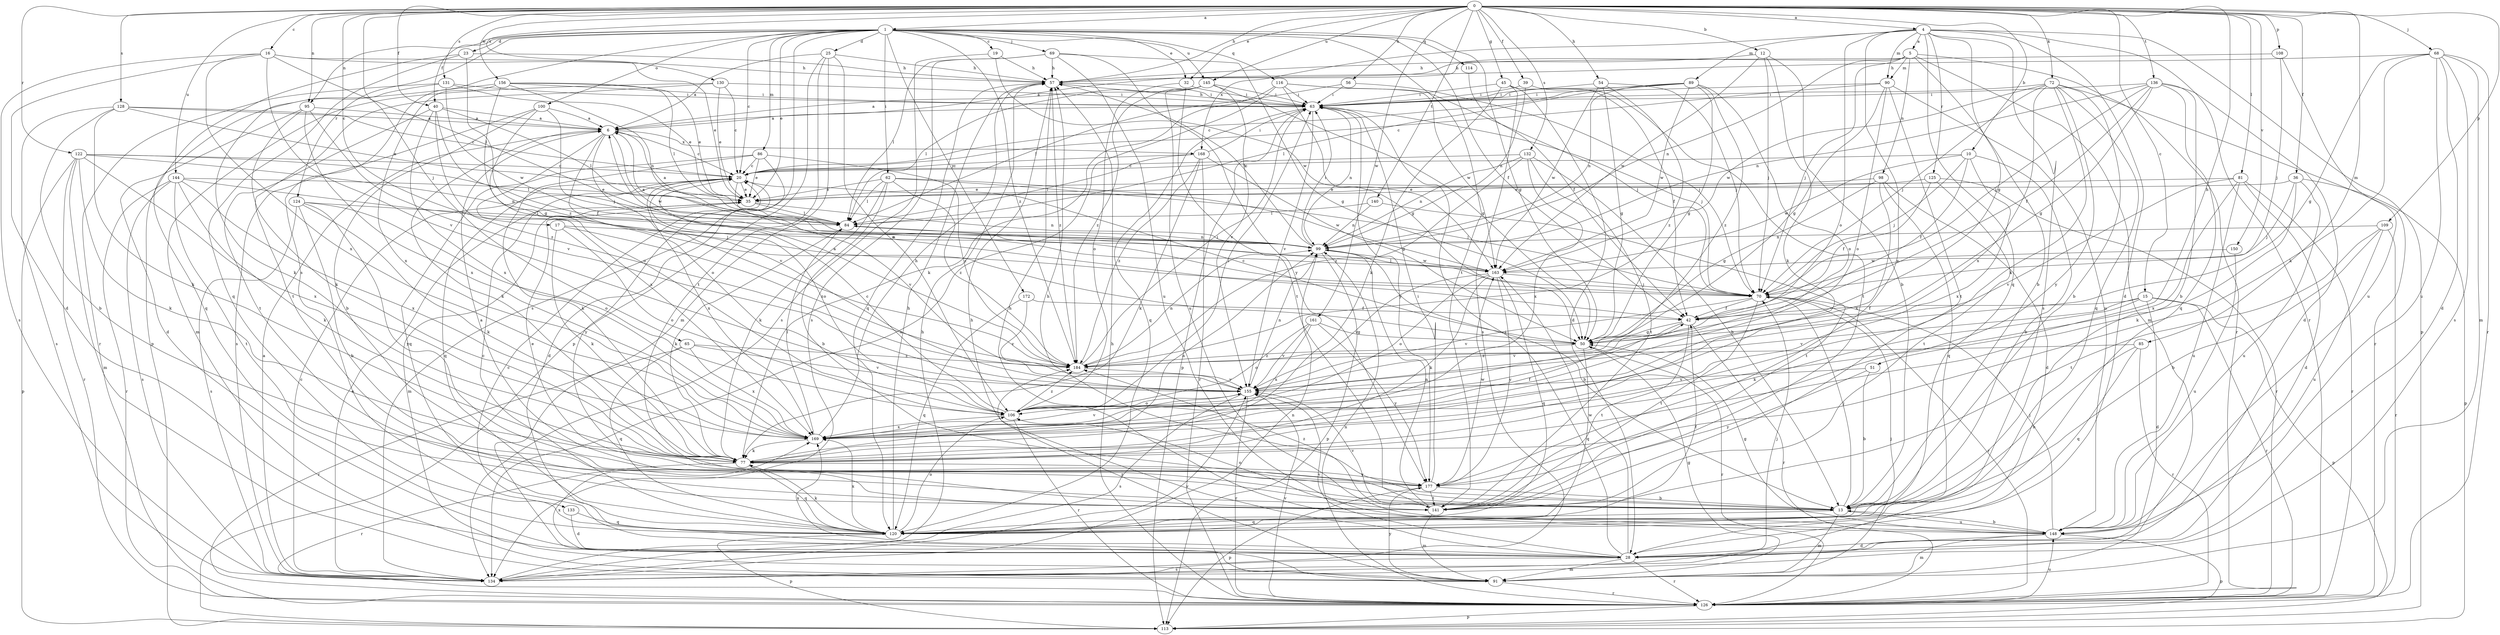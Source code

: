 strict digraph  {
0;
1;
4;
5;
6;
10;
12;
13;
15;
16;
17;
19;
20;
23;
25;
28;
32;
35;
36;
39;
40;
42;
45;
50;
51;
54;
56;
57;
62;
63;
65;
68;
69;
70;
72;
77;
81;
84;
85;
86;
89;
90;
91;
95;
98;
99;
100;
106;
108;
109;
113;
114;
116;
120;
122;
124;
125;
126;
128;
130;
131;
132;
133;
134;
136;
140;
141;
144;
145;
148;
150;
155;
156;
161;
163;
168;
169;
172;
177;
184;
0 -> 1  [label=a];
0 -> 4  [label=a];
0 -> 10  [label=b];
0 -> 12  [label=b];
0 -> 15  [label=c];
0 -> 16  [label=c];
0 -> 17  [label=c];
0 -> 32  [label=e];
0 -> 36  [label=f];
0 -> 39  [label=f];
0 -> 40  [label=f];
0 -> 45  [label=g];
0 -> 51  [label=h];
0 -> 54  [label=h];
0 -> 56  [label=h];
0 -> 57  [label=h];
0 -> 65  [label=j];
0 -> 68  [label=j];
0 -> 72  [label=k];
0 -> 81  [label=l];
0 -> 85  [label=m];
0 -> 95  [label=n];
0 -> 108  [label=p];
0 -> 109  [label=p];
0 -> 122  [label=r];
0 -> 128  [label=s];
0 -> 130  [label=s];
0 -> 131  [label=s];
0 -> 132  [label=s];
0 -> 136  [label=t];
0 -> 140  [label=t];
0 -> 144  [label=u];
0 -> 145  [label=u];
0 -> 150  [label=v];
0 -> 156  [label=w];
0 -> 161  [label=w];
1 -> 19  [label=c];
1 -> 20  [label=c];
1 -> 23  [label=d];
1 -> 25  [label=d];
1 -> 32  [label=e];
1 -> 35  [label=e];
1 -> 40  [label=f];
1 -> 42  [label=f];
1 -> 50  [label=g];
1 -> 62  [label=i];
1 -> 69  [label=j];
1 -> 86  [label=m];
1 -> 95  [label=n];
1 -> 100  [label=o];
1 -> 114  [label=q];
1 -> 116  [label=q];
1 -> 124  [label=r];
1 -> 133  [label=s];
1 -> 134  [label=s];
1 -> 141  [label=t];
1 -> 145  [label=u];
1 -> 172  [label=y];
1 -> 184  [label=z];
4 -> 5  [label=a];
4 -> 28  [label=d];
4 -> 50  [label=g];
4 -> 89  [label=m];
4 -> 90  [label=m];
4 -> 106  [label=o];
4 -> 113  [label=p];
4 -> 120  [label=q];
4 -> 125  [label=r];
4 -> 126  [label=r];
4 -> 134  [label=s];
4 -> 168  [label=x];
4 -> 177  [label=y];
5 -> 6  [label=a];
5 -> 13  [label=b];
5 -> 70  [label=j];
5 -> 90  [label=m];
5 -> 91  [label=m];
5 -> 98  [label=n];
5 -> 99  [label=n];
5 -> 126  [label=r];
6 -> 20  [label=c];
6 -> 77  [label=k];
6 -> 106  [label=o];
6 -> 155  [label=v];
6 -> 163  [label=w];
6 -> 168  [label=x];
6 -> 169  [label=x];
10 -> 13  [label=b];
10 -> 20  [label=c];
10 -> 42  [label=f];
10 -> 70  [label=j];
10 -> 163  [label=w];
10 -> 169  [label=x];
12 -> 13  [label=b];
12 -> 57  [label=h];
12 -> 70  [label=j];
12 -> 77  [label=k];
12 -> 163  [label=w];
13 -> 6  [label=a];
13 -> 57  [label=h];
13 -> 70  [label=j];
13 -> 91  [label=m];
13 -> 120  [label=q];
13 -> 148  [label=u];
15 -> 28  [label=d];
15 -> 42  [label=f];
15 -> 77  [label=k];
15 -> 113  [label=p];
15 -> 126  [label=r];
15 -> 155  [label=v];
16 -> 28  [label=d];
16 -> 35  [label=e];
16 -> 57  [label=h];
16 -> 84  [label=l];
16 -> 134  [label=s];
16 -> 155  [label=v];
16 -> 169  [label=x];
17 -> 77  [label=k];
17 -> 99  [label=n];
17 -> 106  [label=o];
17 -> 184  [label=z];
19 -> 57  [label=h];
19 -> 134  [label=s];
19 -> 163  [label=w];
20 -> 35  [label=e];
20 -> 106  [label=o];
20 -> 120  [label=q];
20 -> 155  [label=v];
20 -> 169  [label=x];
20 -> 177  [label=y];
23 -> 57  [label=h];
23 -> 113  [label=p];
23 -> 120  [label=q];
23 -> 184  [label=z];
25 -> 6  [label=a];
25 -> 57  [label=h];
25 -> 91  [label=m];
25 -> 106  [label=o];
25 -> 113  [label=p];
25 -> 141  [label=t];
28 -> 20  [label=c];
28 -> 57  [label=h];
28 -> 63  [label=i];
28 -> 91  [label=m];
28 -> 126  [label=r];
28 -> 134  [label=s];
28 -> 155  [label=v];
28 -> 163  [label=w];
28 -> 169  [label=x];
32 -> 63  [label=i];
32 -> 106  [label=o];
32 -> 141  [label=t];
35 -> 84  [label=l];
35 -> 91  [label=m];
35 -> 99  [label=n];
36 -> 35  [label=e];
36 -> 70  [label=j];
36 -> 77  [label=k];
36 -> 113  [label=p];
36 -> 148  [label=u];
39 -> 63  [label=i];
39 -> 99  [label=n];
39 -> 141  [label=t];
40 -> 6  [label=a];
40 -> 42  [label=f];
40 -> 84  [label=l];
40 -> 141  [label=t];
40 -> 169  [label=x];
40 -> 184  [label=z];
42 -> 50  [label=g];
42 -> 126  [label=r];
42 -> 141  [label=t];
42 -> 155  [label=v];
45 -> 28  [label=d];
45 -> 42  [label=f];
45 -> 63  [label=i];
45 -> 77  [label=k];
45 -> 134  [label=s];
50 -> 20  [label=c];
50 -> 120  [label=q];
50 -> 126  [label=r];
50 -> 184  [label=z];
51 -> 13  [label=b];
51 -> 155  [label=v];
51 -> 177  [label=y];
54 -> 50  [label=g];
54 -> 63  [label=i];
54 -> 70  [label=j];
54 -> 163  [label=w];
54 -> 184  [label=z];
56 -> 63  [label=i];
56 -> 70  [label=j];
56 -> 84  [label=l];
57 -> 63  [label=i];
57 -> 120  [label=q];
57 -> 184  [label=z];
62 -> 13  [label=b];
62 -> 35  [label=e];
62 -> 70  [label=j];
62 -> 77  [label=k];
62 -> 84  [label=l];
62 -> 163  [label=w];
62 -> 184  [label=z];
63 -> 6  [label=a];
63 -> 57  [label=h];
63 -> 70  [label=j];
63 -> 99  [label=n];
63 -> 113  [label=p];
63 -> 120  [label=q];
63 -> 155  [label=v];
63 -> 177  [label=y];
65 -> 120  [label=q];
65 -> 126  [label=r];
65 -> 155  [label=v];
65 -> 169  [label=x];
65 -> 184  [label=z];
68 -> 28  [label=d];
68 -> 50  [label=g];
68 -> 57  [label=h];
68 -> 77  [label=k];
68 -> 91  [label=m];
68 -> 126  [label=r];
68 -> 134  [label=s];
68 -> 148  [label=u];
69 -> 50  [label=g];
69 -> 57  [label=h];
69 -> 84  [label=l];
69 -> 134  [label=s];
69 -> 148  [label=u];
69 -> 177  [label=y];
70 -> 42  [label=f];
70 -> 84  [label=l];
70 -> 126  [label=r];
70 -> 141  [label=t];
70 -> 155  [label=v];
72 -> 13  [label=b];
72 -> 63  [label=i];
72 -> 70  [label=j];
72 -> 77  [label=k];
72 -> 120  [label=q];
72 -> 126  [label=r];
72 -> 163  [label=w];
72 -> 169  [label=x];
72 -> 177  [label=y];
77 -> 99  [label=n];
77 -> 120  [label=q];
77 -> 126  [label=r];
77 -> 177  [label=y];
81 -> 28  [label=d];
81 -> 35  [label=e];
81 -> 126  [label=r];
81 -> 148  [label=u];
81 -> 155  [label=v];
81 -> 169  [label=x];
84 -> 6  [label=a];
84 -> 77  [label=k];
84 -> 99  [label=n];
85 -> 13  [label=b];
85 -> 120  [label=q];
85 -> 126  [label=r];
85 -> 184  [label=z];
86 -> 20  [label=c];
86 -> 28  [label=d];
86 -> 35  [label=e];
86 -> 77  [label=k];
86 -> 120  [label=q];
86 -> 184  [label=z];
89 -> 20  [label=c];
89 -> 50  [label=g];
89 -> 63  [label=i];
89 -> 84  [label=l];
89 -> 99  [label=n];
89 -> 106  [label=o];
89 -> 163  [label=w];
89 -> 184  [label=z];
90 -> 20  [label=c];
90 -> 50  [label=g];
90 -> 63  [label=i];
90 -> 106  [label=o];
90 -> 141  [label=t];
90 -> 148  [label=u];
91 -> 50  [label=g];
91 -> 70  [label=j];
91 -> 126  [label=r];
91 -> 169  [label=x];
91 -> 177  [label=y];
91 -> 184  [label=z];
95 -> 6  [label=a];
95 -> 28  [label=d];
95 -> 77  [label=k];
95 -> 155  [label=v];
95 -> 169  [label=x];
98 -> 28  [label=d];
98 -> 35  [label=e];
98 -> 50  [label=g];
98 -> 120  [label=q];
98 -> 169  [label=x];
99 -> 6  [label=a];
99 -> 13  [label=b];
99 -> 57  [label=h];
99 -> 63  [label=i];
99 -> 113  [label=p];
99 -> 163  [label=w];
100 -> 6  [label=a];
100 -> 13  [label=b];
100 -> 70  [label=j];
100 -> 106  [label=o];
100 -> 134  [label=s];
106 -> 20  [label=c];
106 -> 63  [label=i];
106 -> 126  [label=r];
106 -> 169  [label=x];
106 -> 184  [label=z];
108 -> 57  [label=h];
108 -> 70  [label=j];
108 -> 148  [label=u];
109 -> 13  [label=b];
109 -> 99  [label=n];
109 -> 126  [label=r];
109 -> 141  [label=t];
109 -> 148  [label=u];
114 -> 42  [label=f];
116 -> 50  [label=g];
116 -> 63  [label=i];
116 -> 70  [label=j];
116 -> 77  [label=k];
116 -> 134  [label=s];
116 -> 163  [label=w];
120 -> 20  [label=c];
120 -> 42  [label=f];
120 -> 57  [label=h];
120 -> 77  [label=k];
120 -> 106  [label=o];
120 -> 113  [label=p];
120 -> 169  [label=x];
122 -> 20  [label=c];
122 -> 77  [label=k];
122 -> 84  [label=l];
122 -> 91  [label=m];
122 -> 99  [label=n];
122 -> 113  [label=p];
122 -> 126  [label=r];
122 -> 169  [label=x];
124 -> 13  [label=b];
124 -> 77  [label=k];
124 -> 84  [label=l];
124 -> 106  [label=o];
124 -> 134  [label=s];
124 -> 177  [label=y];
125 -> 35  [label=e];
125 -> 42  [label=f];
125 -> 126  [label=r];
125 -> 141  [label=t];
126 -> 57  [label=h];
126 -> 99  [label=n];
126 -> 113  [label=p];
126 -> 148  [label=u];
126 -> 155  [label=v];
128 -> 6  [label=a];
128 -> 13  [label=b];
128 -> 20  [label=c];
128 -> 35  [label=e];
128 -> 77  [label=k];
128 -> 134  [label=s];
130 -> 20  [label=c];
130 -> 35  [label=e];
130 -> 63  [label=i];
130 -> 91  [label=m];
130 -> 141  [label=t];
131 -> 35  [label=e];
131 -> 63  [label=i];
131 -> 77  [label=k];
131 -> 126  [label=r];
131 -> 163  [label=w];
132 -> 13  [label=b];
132 -> 20  [label=c];
132 -> 99  [label=n];
132 -> 141  [label=t];
132 -> 169  [label=x];
132 -> 184  [label=z];
133 -> 28  [label=d];
133 -> 120  [label=q];
134 -> 6  [label=a];
134 -> 20  [label=c];
134 -> 35  [label=e];
134 -> 57  [label=h];
134 -> 70  [label=j];
134 -> 99  [label=n];
134 -> 155  [label=v];
136 -> 13  [label=b];
136 -> 28  [label=d];
136 -> 42  [label=f];
136 -> 50  [label=g];
136 -> 63  [label=i];
136 -> 70  [label=j];
136 -> 99  [label=n];
136 -> 120  [label=q];
140 -> 84  [label=l];
140 -> 99  [label=n];
140 -> 141  [label=t];
141 -> 91  [label=m];
141 -> 99  [label=n];
141 -> 106  [label=o];
141 -> 155  [label=v];
141 -> 184  [label=z];
144 -> 35  [label=e];
144 -> 70  [label=j];
144 -> 77  [label=k];
144 -> 126  [label=r];
144 -> 134  [label=s];
144 -> 141  [label=t];
144 -> 169  [label=x];
145 -> 6  [label=a];
145 -> 50  [label=g];
145 -> 63  [label=i];
145 -> 84  [label=l];
145 -> 148  [label=u];
145 -> 155  [label=v];
145 -> 184  [label=z];
148 -> 13  [label=b];
148 -> 28  [label=d];
148 -> 50  [label=g];
148 -> 57  [label=h];
148 -> 70  [label=j];
148 -> 91  [label=m];
148 -> 113  [label=p];
150 -> 148  [label=u];
150 -> 163  [label=w];
155 -> 99  [label=n];
155 -> 106  [label=o];
155 -> 126  [label=r];
155 -> 134  [label=s];
156 -> 35  [label=e];
156 -> 50  [label=g];
156 -> 63  [label=i];
156 -> 84  [label=l];
156 -> 99  [label=n];
156 -> 120  [label=q];
156 -> 169  [label=x];
161 -> 50  [label=g];
161 -> 106  [label=o];
161 -> 155  [label=v];
161 -> 169  [label=x];
161 -> 177  [label=y];
163 -> 70  [label=j];
163 -> 77  [label=k];
163 -> 106  [label=o];
163 -> 120  [label=q];
163 -> 155  [label=v];
163 -> 177  [label=y];
168 -> 20  [label=c];
168 -> 50  [label=g];
168 -> 63  [label=i];
168 -> 77  [label=k];
168 -> 84  [label=l];
168 -> 126  [label=r];
168 -> 184  [label=z];
169 -> 42  [label=f];
169 -> 57  [label=h];
169 -> 77  [label=k];
169 -> 84  [label=l];
169 -> 155  [label=v];
172 -> 42  [label=f];
172 -> 120  [label=q];
172 -> 155  [label=v];
177 -> 13  [label=b];
177 -> 35  [label=e];
177 -> 63  [label=i];
177 -> 113  [label=p];
177 -> 141  [label=t];
177 -> 163  [label=w];
184 -> 6  [label=a];
184 -> 63  [label=i];
184 -> 99  [label=n];
184 -> 155  [label=v];
}
